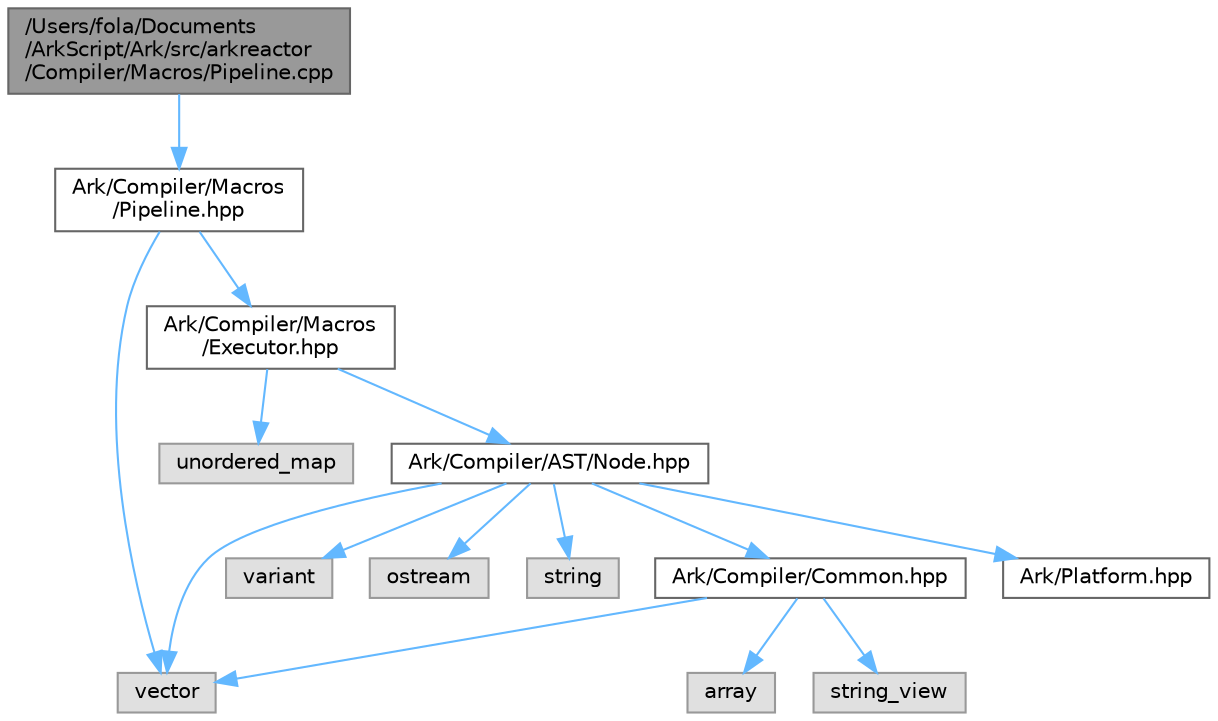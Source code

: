 digraph "/Users/fola/Documents/ArkScript/Ark/src/arkreactor/Compiler/Macros/Pipeline.cpp"
{
 // INTERACTIVE_SVG=YES
 // LATEX_PDF_SIZE
  bgcolor="transparent";
  edge [fontname=Helvetica,fontsize=10,labelfontname=Helvetica,labelfontsize=10];
  node [fontname=Helvetica,fontsize=10,shape=box,height=0.2,width=0.4];
  Node1 [label="/Users/fola/Documents\l/ArkScript/Ark/src/arkreactor\l/Compiler/Macros/Pipeline.cpp",height=0.2,width=0.4,color="gray40", fillcolor="grey60", style="filled", fontcolor="black",tooltip=" "];
  Node1 -> Node2 [color="steelblue1",style="solid"];
  Node2 [label="Ark/Compiler/Macros\l/Pipeline.hpp",height=0.2,width=0.4,color="grey40", fillcolor="white", style="filled",URL="$d4/daa/Pipeline_8hpp.html",tooltip="The Chain of Responsibility class for running nodes through MacroExecutors."];
  Node2 -> Node3 [color="steelblue1",style="solid"];
  Node3 [label="vector",height=0.2,width=0.4,color="grey60", fillcolor="#E0E0E0", style="filled",tooltip=" "];
  Node2 -> Node4 [color="steelblue1",style="solid"];
  Node4 [label="Ark/Compiler/Macros\l/Executor.hpp",height=0.2,width=0.4,color="grey40", fillcolor="white", style="filled",URL="$d4/d1a/Executor_8hpp.html",tooltip="The base class for all MacroExecutors."];
  Node4 -> Node5 [color="steelblue1",style="solid"];
  Node5 [label="unordered_map",height=0.2,width=0.4,color="grey60", fillcolor="#E0E0E0", style="filled",tooltip=" "];
  Node4 -> Node6 [color="steelblue1",style="solid"];
  Node6 [label="Ark/Compiler/AST/Node.hpp",height=0.2,width=0.4,color="grey40", fillcolor="white", style="filled",URL="$d7/dc6/Node_8hpp.html",tooltip="AST node used by the parser, optimizer and compiler."];
  Node6 -> Node7 [color="steelblue1",style="solid"];
  Node7 [label="variant",height=0.2,width=0.4,color="grey60", fillcolor="#E0E0E0", style="filled",tooltip=" "];
  Node6 -> Node8 [color="steelblue1",style="solid"];
  Node8 [label="ostream",height=0.2,width=0.4,color="grey60", fillcolor="#E0E0E0", style="filled",tooltip=" "];
  Node6 -> Node9 [color="steelblue1",style="solid"];
  Node9 [label="string",height=0.2,width=0.4,color="grey60", fillcolor="#E0E0E0", style="filled",tooltip=" "];
  Node6 -> Node3 [color="steelblue1",style="solid"];
  Node6 -> Node10 [color="steelblue1",style="solid"];
  Node10 [label="Ark/Compiler/Common.hpp",height=0.2,width=0.4,color="grey40", fillcolor="white", style="filled",URL="$d8/ddd/Common_8hpp.html",tooltip="Common code for the compiler."];
  Node10 -> Node11 [color="steelblue1",style="solid"];
  Node11 [label="array",height=0.2,width=0.4,color="grey60", fillcolor="#E0E0E0", style="filled",tooltip=" "];
  Node10 -> Node12 [color="steelblue1",style="solid"];
  Node12 [label="string_view",height=0.2,width=0.4,color="grey60", fillcolor="#E0E0E0", style="filled",tooltip=" "];
  Node10 -> Node3 [color="steelblue1",style="solid"];
  Node6 -> Node13 [color="steelblue1",style="solid"];
  Node13 [label="Ark/Platform.hpp",height=0.2,width=0.4,color="grey40", fillcolor="white", style="filled",URL="$d5/d40/Platform_8hpp.html",tooltip="ArkScript configuration macros."];
}
